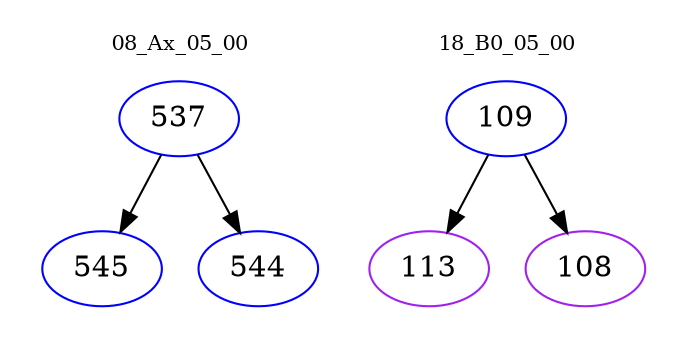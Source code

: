 digraph{
subgraph cluster_0 {
color = white
label = "08_Ax_05_00";
fontsize=10;
T0_537 [label="537", color="blue"]
T0_537 -> T0_545 [color="black"]
T0_545 [label="545", color="blue"]
T0_537 -> T0_544 [color="black"]
T0_544 [label="544", color="blue"]
}
subgraph cluster_1 {
color = white
label = "18_B0_05_00";
fontsize=10;
T1_109 [label="109", color="blue"]
T1_109 -> T1_113 [color="black"]
T1_113 [label="113", color="purple"]
T1_109 -> T1_108 [color="black"]
T1_108 [label="108", color="purple"]
}
}
